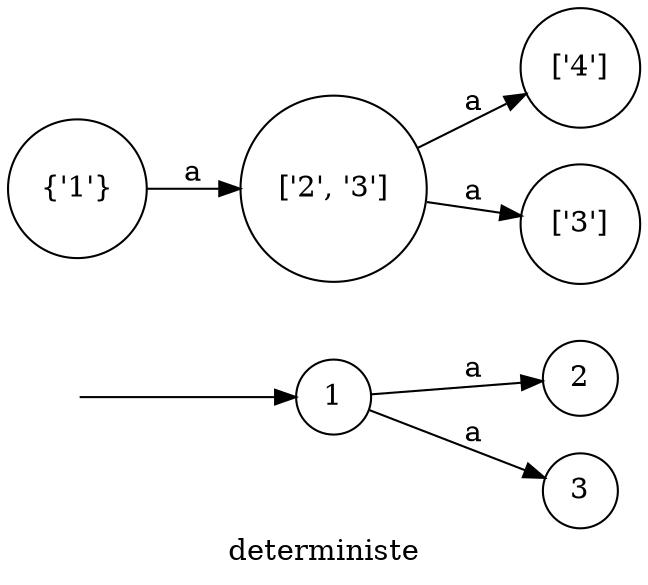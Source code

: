 digraph finite_state_machine {
  rankdir=LR;  
  size="8,5"  label="deterministe"  node [shape = circle];
  __I__ [label="", style=invis, width=0]
  __I__ -> "1"
  "1" -> "2" [label = a];
  "1" -> "3" [label = a];
  "{'1'}" -> "['2', '3']" [label = a];
  "['2', '3']" -> "['4']" [label = a];
  "['2', '3']" -> "['3']" [label = a];
}
